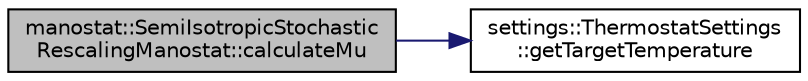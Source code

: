 digraph "manostat::SemiIsotropicStochasticRescalingManostat::calculateMu"
{
 // LATEX_PDF_SIZE
  edge [fontname="Helvetica",fontsize="10",labelfontname="Helvetica",labelfontsize="10"];
  node [fontname="Helvetica",fontsize="10",shape=record];
  rankdir="LR";
  Node1 [label="manostat::SemiIsotropicStochastic\lRescalingManostat::calculateMu",height=0.2,width=0.4,color="black", fillcolor="grey75", style="filled", fontcolor="black",tooltip="calculate mu as scaling factor for Stochastic Rescaling manostat (semi-isotropic)"];
  Node1 -> Node2 [color="midnightblue",fontsize="10",style="solid",fontname="Helvetica"];
  Node2 [label="settings::ThermostatSettings\l::getTargetTemperature",height=0.2,width=0.4,color="black", fillcolor="white", style="filled",URL="$classsettings_1_1ThermostatSettings.html#af42d97851263a47d70ccd20e62744be3",tooltip=" "];
}
